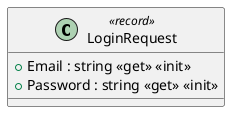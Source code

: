 @startuml
class LoginRequest <<record>> {
    + Email : string <<get>> <<init>>
    + Password : string <<get>> <<init>>
}
@enduml
